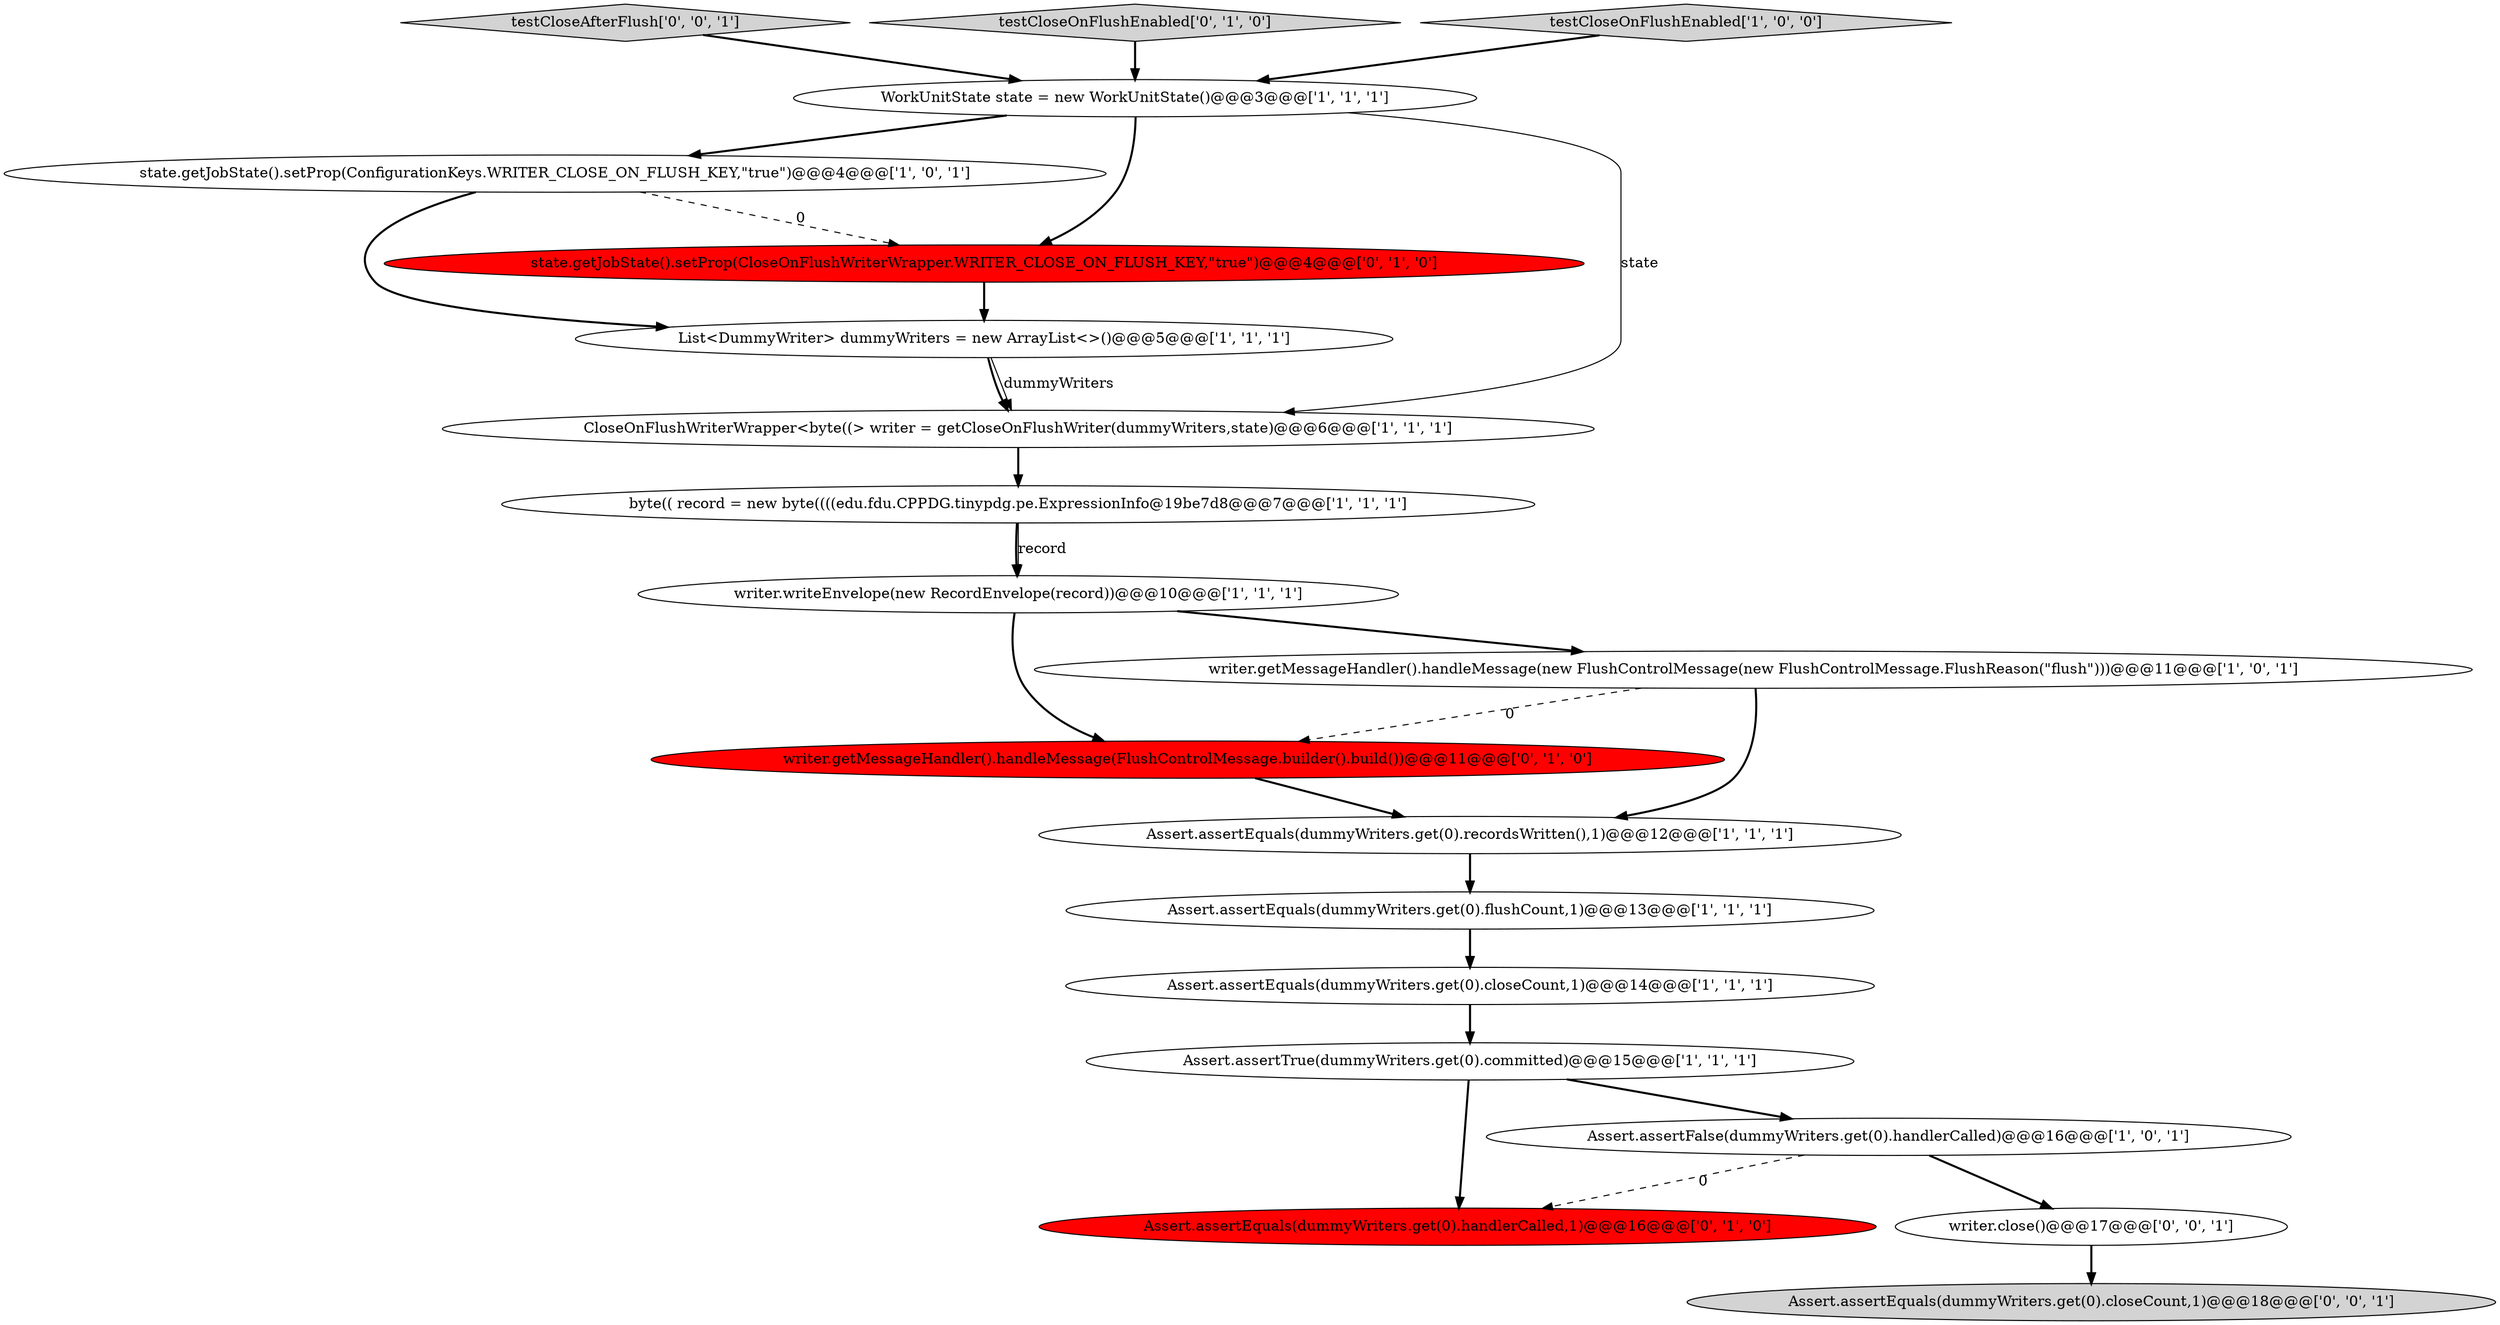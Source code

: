 digraph {
7 [style = filled, label = "Assert.assertEquals(dummyWriters.get(0).closeCount,1)@@@14@@@['1', '1', '1']", fillcolor = white, shape = ellipse image = "AAA0AAABBB1BBB"];
14 [style = filled, label = "writer.getMessageHandler().handleMessage(FlushControlMessage.builder().build())@@@11@@@['0', '1', '0']", fillcolor = red, shape = ellipse image = "AAA1AAABBB2BBB"];
17 [style = filled, label = "writer.close()@@@17@@@['0', '0', '1']", fillcolor = white, shape = ellipse image = "AAA0AAABBB3BBB"];
2 [style = filled, label = "state.getJobState().setProp(ConfigurationKeys.WRITER_CLOSE_ON_FLUSH_KEY,\"true\")@@@4@@@['1', '0', '1']", fillcolor = white, shape = ellipse image = "AAA0AAABBB1BBB"];
13 [style = filled, label = "Assert.assertEquals(dummyWriters.get(0).handlerCalled,1)@@@16@@@['0', '1', '0']", fillcolor = red, shape = ellipse image = "AAA1AAABBB2BBB"];
3 [style = filled, label = "WorkUnitState state = new WorkUnitState()@@@3@@@['1', '1', '1']", fillcolor = white, shape = ellipse image = "AAA0AAABBB1BBB"];
10 [style = filled, label = "Assert.assertFalse(dummyWriters.get(0).handlerCalled)@@@16@@@['1', '0', '1']", fillcolor = white, shape = ellipse image = "AAA0AAABBB1BBB"];
4 [style = filled, label = "List<DummyWriter> dummyWriters = new ArrayList<>()@@@5@@@['1', '1', '1']", fillcolor = white, shape = ellipse image = "AAA0AAABBB1BBB"];
5 [style = filled, label = "CloseOnFlushWriterWrapper<byte((> writer = getCloseOnFlushWriter(dummyWriters,state)@@@6@@@['1', '1', '1']", fillcolor = white, shape = ellipse image = "AAA0AAABBB1BBB"];
6 [style = filled, label = "Assert.assertEquals(dummyWriters.get(0).recordsWritten(),1)@@@12@@@['1', '1', '1']", fillcolor = white, shape = ellipse image = "AAA0AAABBB1BBB"];
1 [style = filled, label = "writer.getMessageHandler().handleMessage(new FlushControlMessage(new FlushControlMessage.FlushReason(\"flush\")))@@@11@@@['1', '0', '1']", fillcolor = white, shape = ellipse image = "AAA0AAABBB1BBB"];
18 [style = filled, label = "testCloseAfterFlush['0', '0', '1']", fillcolor = lightgray, shape = diamond image = "AAA0AAABBB3BBB"];
16 [style = filled, label = "testCloseOnFlushEnabled['0', '1', '0']", fillcolor = lightgray, shape = diamond image = "AAA0AAABBB2BBB"];
11 [style = filled, label = "Assert.assertEquals(dummyWriters.get(0).flushCount,1)@@@13@@@['1', '1', '1']", fillcolor = white, shape = ellipse image = "AAA0AAABBB1BBB"];
8 [style = filled, label = "writer.writeEnvelope(new RecordEnvelope(record))@@@10@@@['1', '1', '1']", fillcolor = white, shape = ellipse image = "AAA0AAABBB1BBB"];
0 [style = filled, label = "Assert.assertTrue(dummyWriters.get(0).committed)@@@15@@@['1', '1', '1']", fillcolor = white, shape = ellipse image = "AAA0AAABBB1BBB"];
15 [style = filled, label = "state.getJobState().setProp(CloseOnFlushWriterWrapper.WRITER_CLOSE_ON_FLUSH_KEY,\"true\")@@@4@@@['0', '1', '0']", fillcolor = red, shape = ellipse image = "AAA1AAABBB2BBB"];
19 [style = filled, label = "Assert.assertEquals(dummyWriters.get(0).closeCount,1)@@@18@@@['0', '0', '1']", fillcolor = lightgray, shape = ellipse image = "AAA0AAABBB3BBB"];
12 [style = filled, label = "testCloseOnFlushEnabled['1', '0', '0']", fillcolor = lightgray, shape = diamond image = "AAA0AAABBB1BBB"];
9 [style = filled, label = "byte(( record = new byte((((edu.fdu.CPPDG.tinypdg.pe.ExpressionInfo@19be7d8@@@7@@@['1', '1', '1']", fillcolor = white, shape = ellipse image = "AAA0AAABBB1BBB"];
16->3 [style = bold, label=""];
18->3 [style = bold, label=""];
0->13 [style = bold, label=""];
5->9 [style = bold, label=""];
1->14 [style = dashed, label="0"];
8->14 [style = bold, label=""];
7->0 [style = bold, label=""];
3->15 [style = bold, label=""];
10->17 [style = bold, label=""];
4->5 [style = solid, label="dummyWriters"];
10->13 [style = dashed, label="0"];
9->8 [style = bold, label=""];
2->4 [style = bold, label=""];
17->19 [style = bold, label=""];
2->15 [style = dashed, label="0"];
8->1 [style = bold, label=""];
0->10 [style = bold, label=""];
3->5 [style = solid, label="state"];
1->6 [style = bold, label=""];
3->2 [style = bold, label=""];
6->11 [style = bold, label=""];
15->4 [style = bold, label=""];
12->3 [style = bold, label=""];
4->5 [style = bold, label=""];
9->8 [style = solid, label="record"];
14->6 [style = bold, label=""];
11->7 [style = bold, label=""];
}
